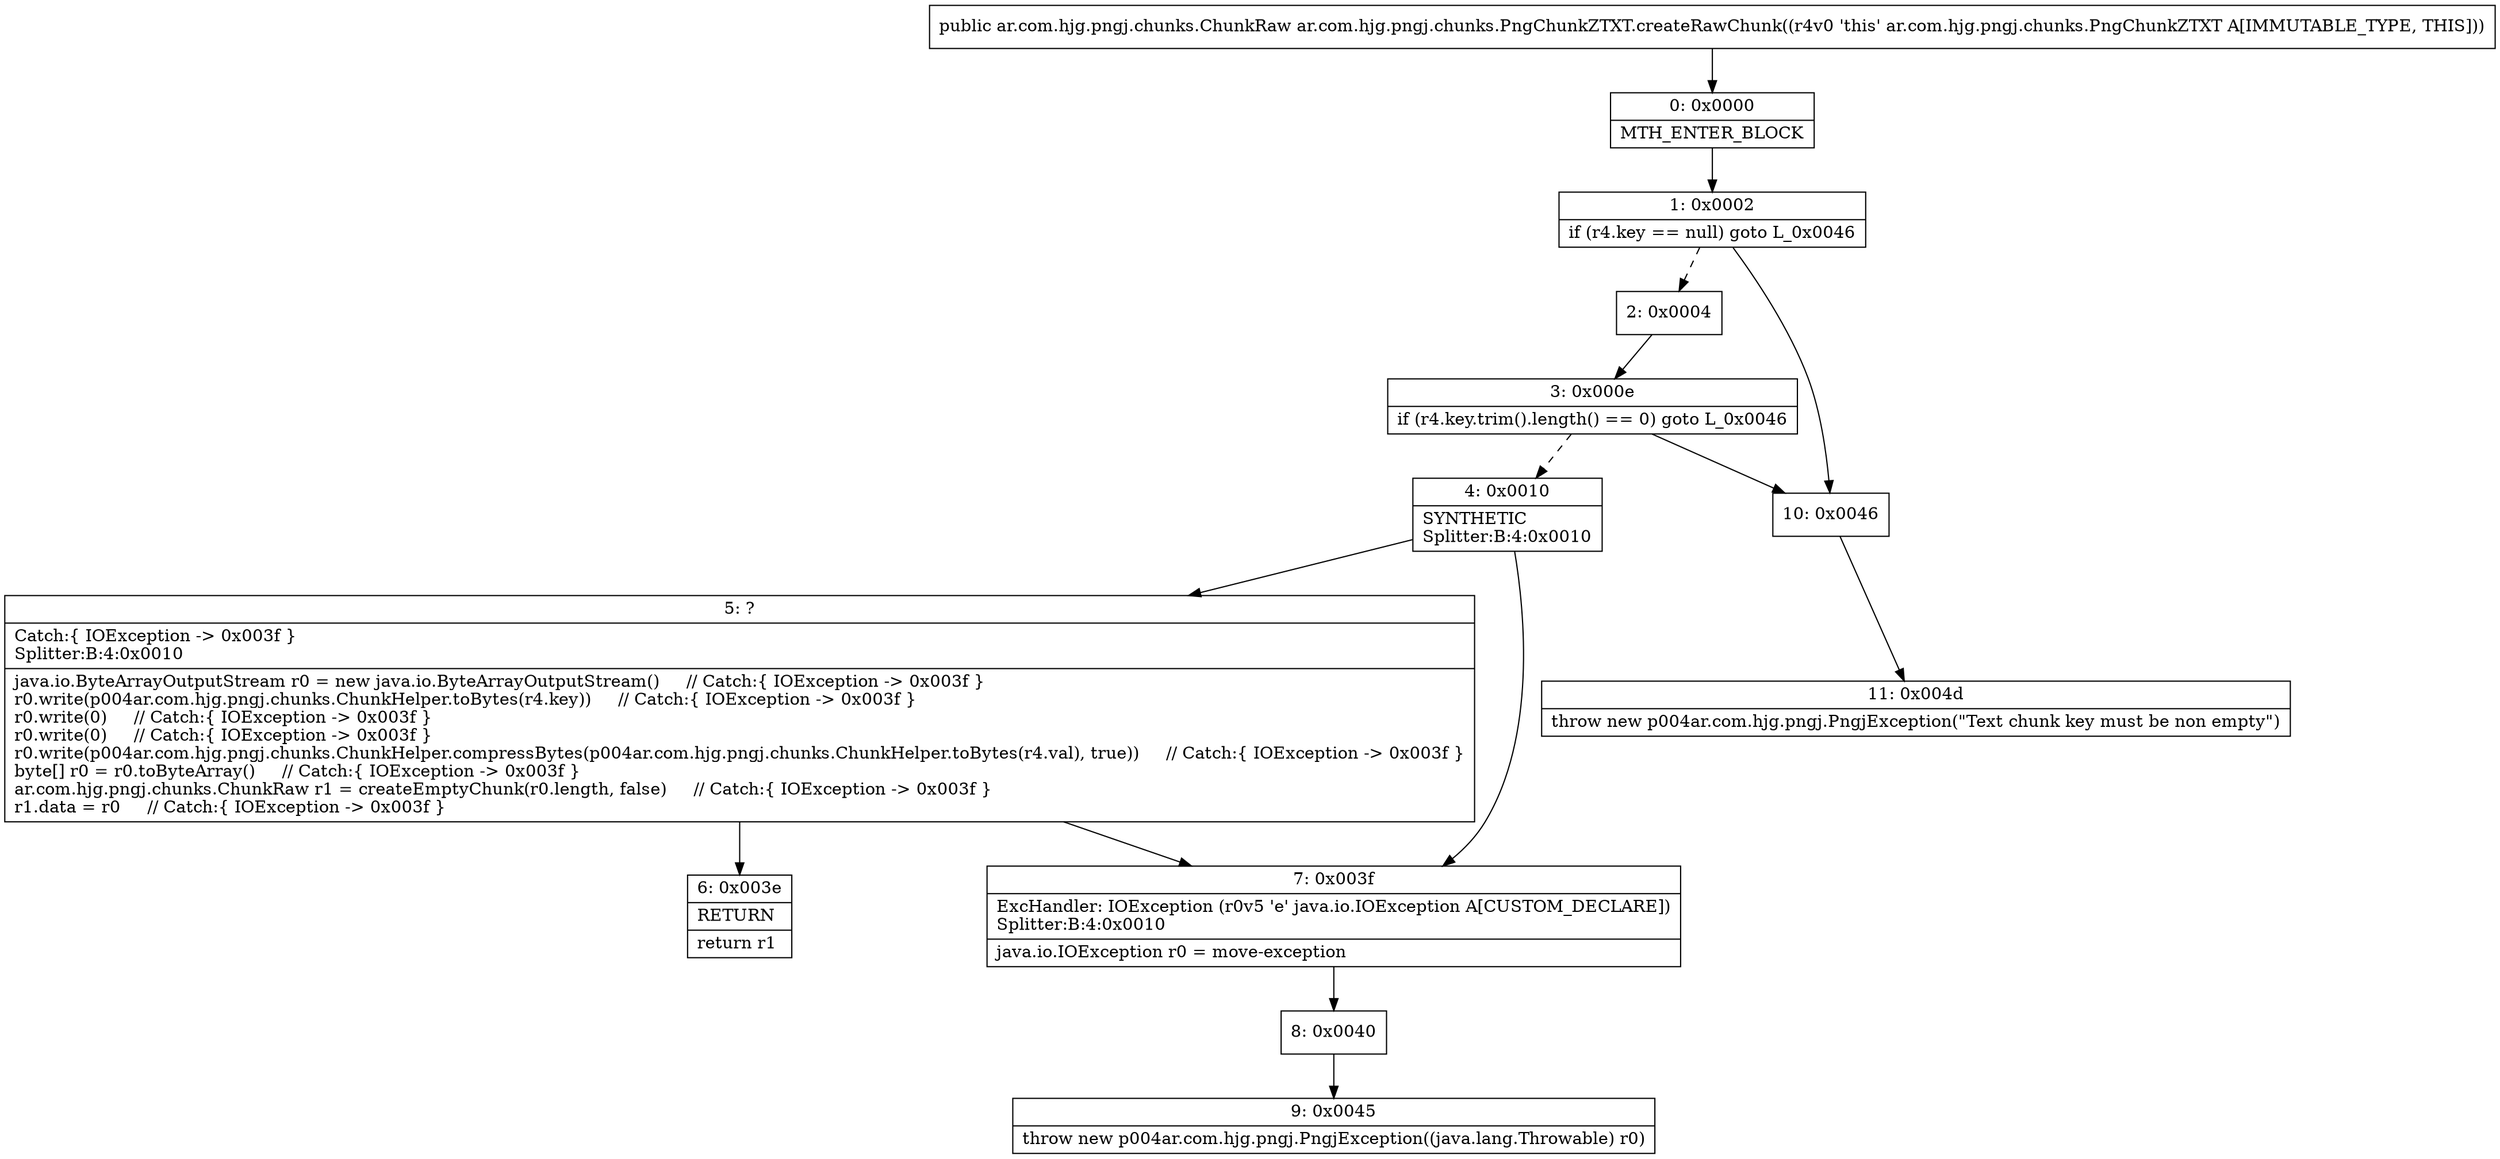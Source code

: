 digraph "CFG forar.com.hjg.pngj.chunks.PngChunkZTXT.createRawChunk()Lar\/com\/hjg\/pngj\/chunks\/ChunkRaw;" {
Node_0 [shape=record,label="{0\:\ 0x0000|MTH_ENTER_BLOCK\l}"];
Node_1 [shape=record,label="{1\:\ 0x0002|if (r4.key == null) goto L_0x0046\l}"];
Node_2 [shape=record,label="{2\:\ 0x0004}"];
Node_3 [shape=record,label="{3\:\ 0x000e|if (r4.key.trim().length() == 0) goto L_0x0046\l}"];
Node_4 [shape=record,label="{4\:\ 0x0010|SYNTHETIC\lSplitter:B:4:0x0010\l}"];
Node_5 [shape=record,label="{5\:\ ?|Catch:\{ IOException \-\> 0x003f \}\lSplitter:B:4:0x0010\l|java.io.ByteArrayOutputStream r0 = new java.io.ByteArrayOutputStream()     \/\/ Catch:\{ IOException \-\> 0x003f \}\lr0.write(p004ar.com.hjg.pngj.chunks.ChunkHelper.toBytes(r4.key))     \/\/ Catch:\{ IOException \-\> 0x003f \}\lr0.write(0)     \/\/ Catch:\{ IOException \-\> 0x003f \}\lr0.write(0)     \/\/ Catch:\{ IOException \-\> 0x003f \}\lr0.write(p004ar.com.hjg.pngj.chunks.ChunkHelper.compressBytes(p004ar.com.hjg.pngj.chunks.ChunkHelper.toBytes(r4.val), true))     \/\/ Catch:\{ IOException \-\> 0x003f \}\lbyte[] r0 = r0.toByteArray()     \/\/ Catch:\{ IOException \-\> 0x003f \}\lar.com.hjg.pngj.chunks.ChunkRaw r1 = createEmptyChunk(r0.length, false)     \/\/ Catch:\{ IOException \-\> 0x003f \}\lr1.data = r0     \/\/ Catch:\{ IOException \-\> 0x003f \}\l}"];
Node_6 [shape=record,label="{6\:\ 0x003e|RETURN\l|return r1\l}"];
Node_7 [shape=record,label="{7\:\ 0x003f|ExcHandler: IOException (r0v5 'e' java.io.IOException A[CUSTOM_DECLARE])\lSplitter:B:4:0x0010\l|java.io.IOException r0 = move\-exception\l}"];
Node_8 [shape=record,label="{8\:\ 0x0040}"];
Node_9 [shape=record,label="{9\:\ 0x0045|throw new p004ar.com.hjg.pngj.PngjException((java.lang.Throwable) r0)\l}"];
Node_10 [shape=record,label="{10\:\ 0x0046}"];
Node_11 [shape=record,label="{11\:\ 0x004d|throw new p004ar.com.hjg.pngj.PngjException(\"Text chunk key must be non empty\")\l}"];
MethodNode[shape=record,label="{public ar.com.hjg.pngj.chunks.ChunkRaw ar.com.hjg.pngj.chunks.PngChunkZTXT.createRawChunk((r4v0 'this' ar.com.hjg.pngj.chunks.PngChunkZTXT A[IMMUTABLE_TYPE, THIS])) }"];
MethodNode -> Node_0;
Node_0 -> Node_1;
Node_1 -> Node_2[style=dashed];
Node_1 -> Node_10;
Node_2 -> Node_3;
Node_3 -> Node_4[style=dashed];
Node_3 -> Node_10;
Node_4 -> Node_5;
Node_4 -> Node_7;
Node_5 -> Node_6;
Node_5 -> Node_7;
Node_7 -> Node_8;
Node_8 -> Node_9;
Node_10 -> Node_11;
}

